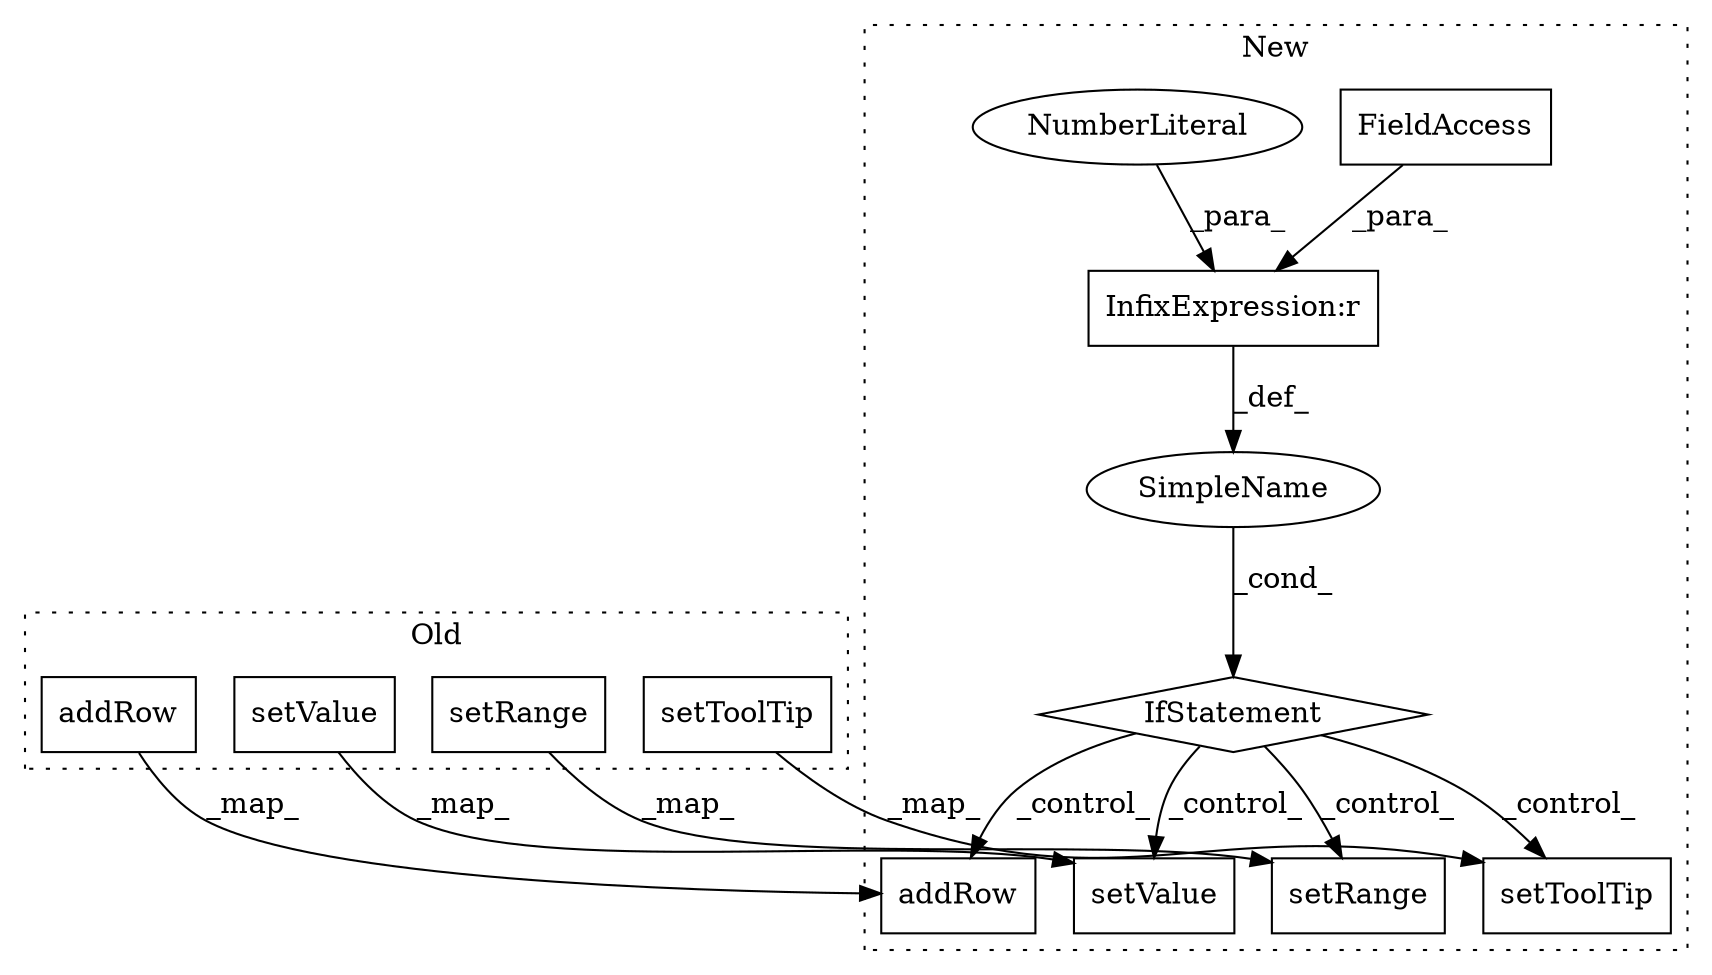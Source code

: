 digraph G {
subgraph cluster0 {
1 [label="addRow" a="32" s="115190,115219" l="7,1" shape="box"];
6 [label="setValue" a="32" s="115067,115077" l="9,1" shape="box"];
11 [label="setRange" a="32" s="115026,115045" l="9,1" shape="box"];
13 [label="setToolTip" a="32" s="114840,114911" l="11,1" shape="box"];
label = "Old";
style="dotted";
}
subgraph cluster1 {
2 [label="addRow" a="32" s="115561,115590" l="7,1" shape="box"];
3 [label="InfixExpression:r" a="27" s="114794" l="3" shape="box"];
4 [label="FieldAccess" a="22" s="114790" l="4" shape="box"];
5 [label="setValue" a="32" s="115434,115444" l="9,1" shape="box"];
7 [label="NumberLiteral" a="34" s="114797" l="1" shape="ellipse"];
8 [label="IfStatement" a="25" s="114786,114798" l="4,2" shape="diamond"];
9 [label="SimpleName" a="42" s="" l="" shape="ellipse"];
10 [label="setRange" a="32" s="115391,115410" l="9,1" shape="box"];
12 [label="setToolTip" a="32" s="115199,115270" l="11,1" shape="box"];
label = "New";
style="dotted";
}
1 -> 2 [label="_map_"];
3 -> 9 [label="_def_"];
4 -> 3 [label="_para_"];
6 -> 5 [label="_map_"];
7 -> 3 [label="_para_"];
8 -> 5 [label="_control_"];
8 -> 2 [label="_control_"];
8 -> 12 [label="_control_"];
8 -> 10 [label="_control_"];
9 -> 8 [label="_cond_"];
11 -> 10 [label="_map_"];
13 -> 12 [label="_map_"];
}